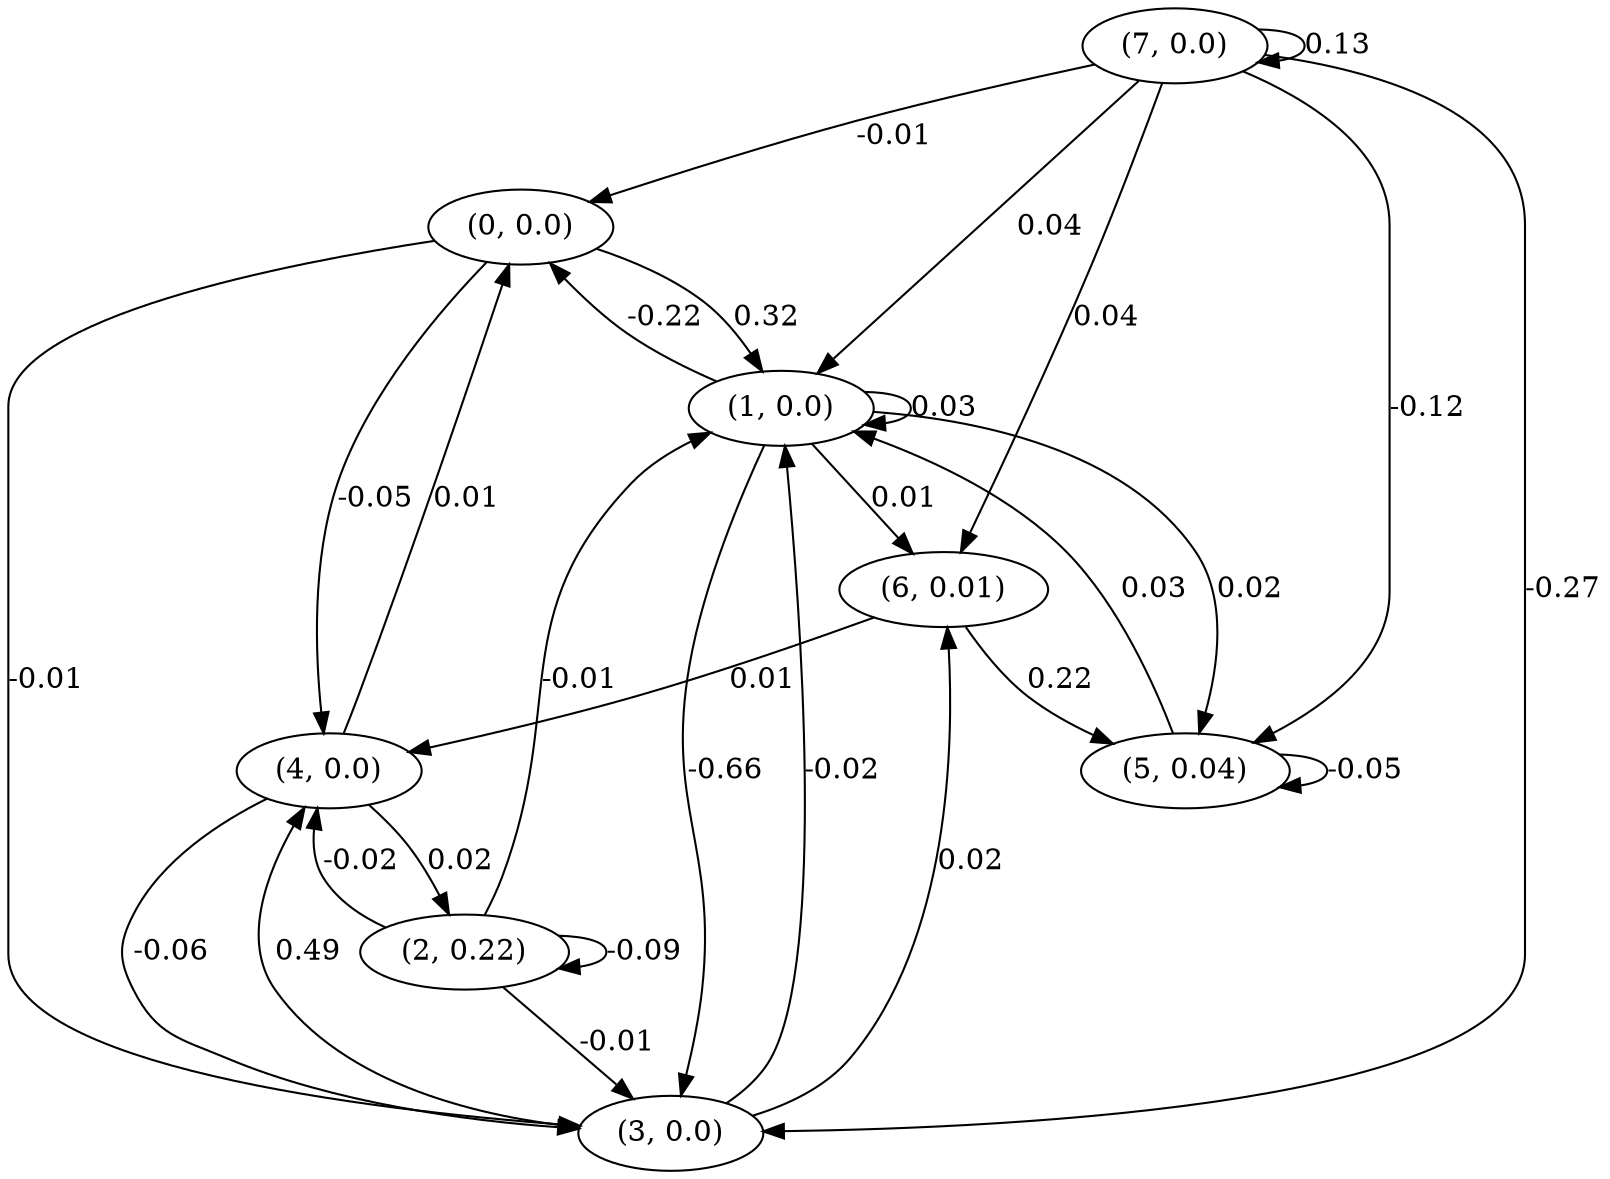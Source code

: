 digraph {
    0 [ label = "(0, 0.0)" ]
    1 [ label = "(1, 0.0)" ]
    2 [ label = "(2, 0.22)" ]
    3 [ label = "(3, 0.0)" ]
    4 [ label = "(4, 0.0)" ]
    5 [ label = "(5, 0.04)" ]
    6 [ label = "(6, 0.01)" ]
    7 [ label = "(7, 0.0)" ]
    1 -> 1 [ label = "0.03" ]
    2 -> 2 [ label = "-0.09" ]
    5 -> 5 [ label = "-0.05" ]
    7 -> 7 [ label = "0.13" ]
    1 -> 0 [ label = "-0.22" ]
    4 -> 0 [ label = "0.01" ]
    7 -> 0 [ label = "-0.01" ]
    0 -> 1 [ label = "0.32" ]
    2 -> 1 [ label = "-0.01" ]
    3 -> 1 [ label = "-0.02" ]
    5 -> 1 [ label = "0.03" ]
    7 -> 1 [ label = "0.04" ]
    4 -> 2 [ label = "0.02" ]
    0 -> 3 [ label = "-0.01" ]
    1 -> 3 [ label = "-0.66" ]
    2 -> 3 [ label = "-0.01" ]
    4 -> 3 [ label = "-0.06" ]
    7 -> 3 [ label = "-0.27" ]
    0 -> 4 [ label = "-0.05" ]
    2 -> 4 [ label = "-0.02" ]
    3 -> 4 [ label = "0.49" ]
    6 -> 4 [ label = "0.01" ]
    1 -> 5 [ label = "0.02" ]
    6 -> 5 [ label = "0.22" ]
    7 -> 5 [ label = "-0.12" ]
    1 -> 6 [ label = "0.01" ]
    3 -> 6 [ label = "0.02" ]
    7 -> 6 [ label = "0.04" ]
}

